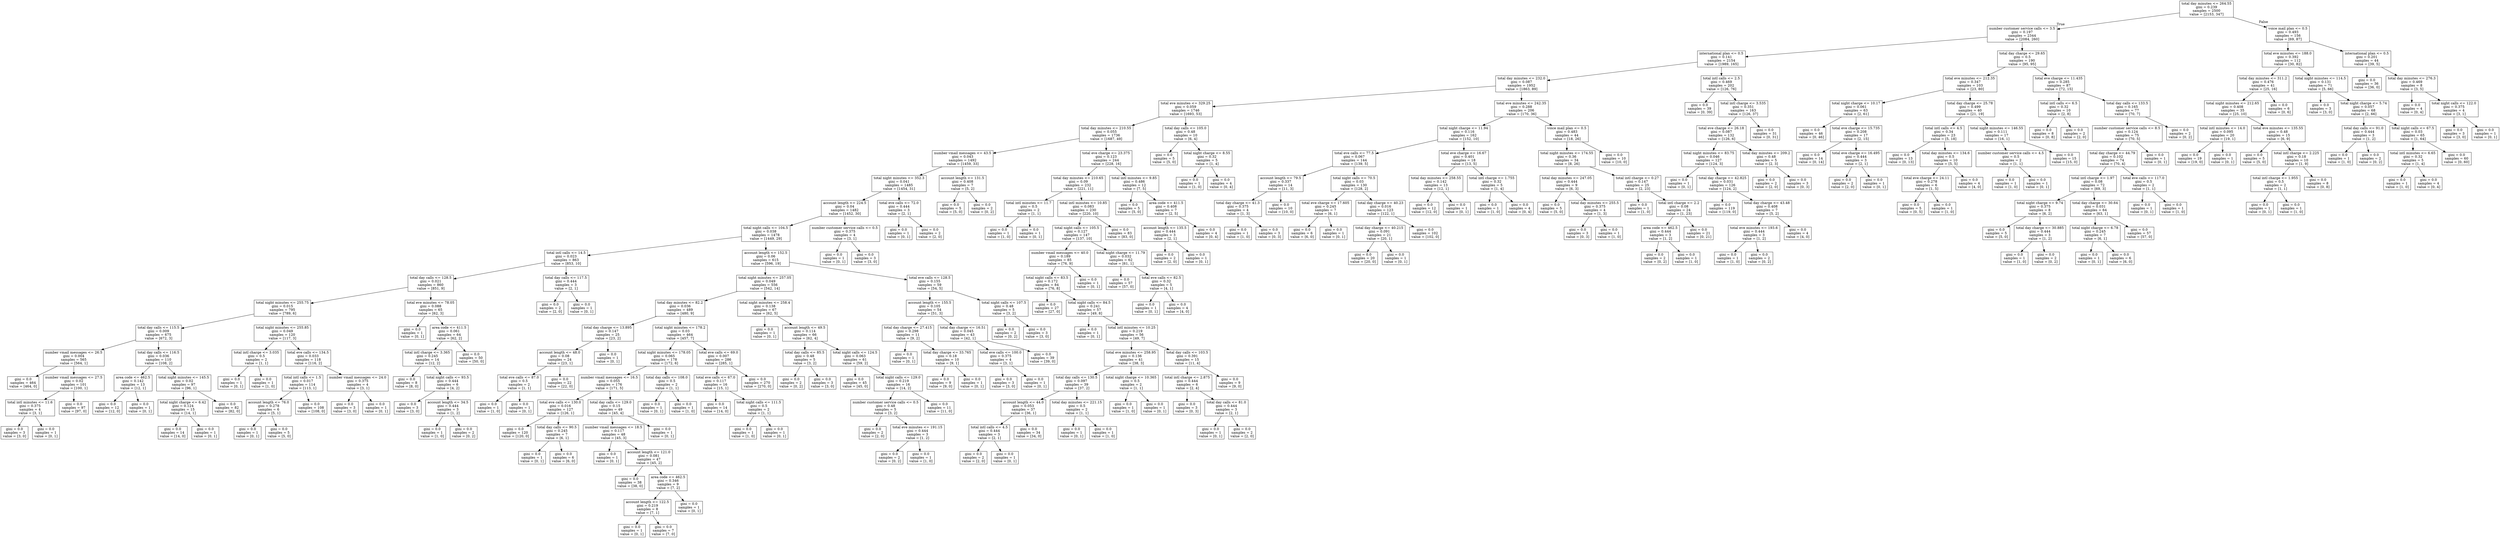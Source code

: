 digraph Tree {
node [shape=box] ;
0 [label="total day minutes <= 264.55\ngini = 0.239\nsamples = 2500\nvalue = [2153, 347]"] ;
1 [label="number customer service calls <= 3.5\ngini = 0.197\nsamples = 2344\nvalue = [2084, 260]"] ;
0 -> 1 [labeldistance=2.5, labelangle=45, headlabel="True"] ;
2 [label="international plan <= 0.5\ngini = 0.141\nsamples = 2154\nvalue = [1989, 165]"] ;
1 -> 2 ;
3 [label="total day minutes <= 232.0\ngini = 0.087\nsamples = 1952\nvalue = [1863, 89]"] ;
2 -> 3 ;
4 [label="total eve minutes <= 329.25\ngini = 0.059\nsamples = 1746\nvalue = [1693, 53]"] ;
3 -> 4 ;
5 [label="total day minutes <= 210.55\ngini = 0.055\nsamples = 1736\nvalue = [1687, 49]"] ;
4 -> 5 ;
6 [label="number vmail messages <= 43.5\ngini = 0.043\nsamples = 1492\nvalue = [1459, 33]"] ;
5 -> 6 ;
7 [label="total night minutes <= 352.3\ngini = 0.041\nsamples = 1485\nvalue = [1454, 31]"] ;
6 -> 7 ;
8 [label="account length <= 224.5\ngini = 0.04\nsamples = 1482\nvalue = [1452, 30]"] ;
7 -> 8 ;
9 [label="total night calls <= 104.5\ngini = 0.038\nsamples = 1478\nvalue = [1449, 29]"] ;
8 -> 9 ;
10 [label="total intl calls <= 14.5\ngini = 0.023\nsamples = 863\nvalue = [853, 10]"] ;
9 -> 10 ;
11 [label="total day calls <= 128.5\ngini = 0.021\nsamples = 860\nvalue = [851, 9]"] ;
10 -> 11 ;
12 [label="total night minutes <= 255.75\ngini = 0.015\nsamples = 795\nvalue = [789, 6]"] ;
11 -> 12 ;
13 [label="total day calls <= 115.5\ngini = 0.009\nsamples = 675\nvalue = [672, 3]"] ;
12 -> 13 ;
14 [label="number vmail messages <= 26.5\ngini = 0.004\nsamples = 565\nvalue = [564, 1]"] ;
13 -> 14 ;
15 [label="gini = 0.0\nsamples = 464\nvalue = [464, 0]"] ;
14 -> 15 ;
16 [label="number vmail messages <= 27.5\ngini = 0.02\nsamples = 101\nvalue = [100, 1]"] ;
14 -> 16 ;
17 [label="total intl minutes <= 11.6\ngini = 0.375\nsamples = 4\nvalue = [3, 1]"] ;
16 -> 17 ;
18 [label="gini = 0.0\nsamples = 3\nvalue = [3, 0]"] ;
17 -> 18 ;
19 [label="gini = 0.0\nsamples = 1\nvalue = [0, 1]"] ;
17 -> 19 ;
20 [label="gini = 0.0\nsamples = 97\nvalue = [97, 0]"] ;
16 -> 20 ;
21 [label="total day calls <= 116.5\ngini = 0.036\nsamples = 110\nvalue = [108, 2]"] ;
13 -> 21 ;
22 [label="area code <= 462.5\ngini = 0.142\nsamples = 13\nvalue = [12, 1]"] ;
21 -> 22 ;
23 [label="gini = 0.0\nsamples = 12\nvalue = [12, 0]"] ;
22 -> 23 ;
24 [label="gini = 0.0\nsamples = 1\nvalue = [0, 1]"] ;
22 -> 24 ;
25 [label="total night minutes <= 145.5\ngini = 0.02\nsamples = 97\nvalue = [96, 1]"] ;
21 -> 25 ;
26 [label="total night charge <= 6.42\ngini = 0.124\nsamples = 15\nvalue = [14, 1]"] ;
25 -> 26 ;
27 [label="gini = 0.0\nsamples = 14\nvalue = [14, 0]"] ;
26 -> 27 ;
28 [label="gini = 0.0\nsamples = 1\nvalue = [0, 1]"] ;
26 -> 28 ;
29 [label="gini = 0.0\nsamples = 82\nvalue = [82, 0]"] ;
25 -> 29 ;
30 [label="total night minutes <= 255.85\ngini = 0.049\nsamples = 120\nvalue = [117, 3]"] ;
12 -> 30 ;
31 [label="total intl charge <= 3.035\ngini = 0.5\nsamples = 2\nvalue = [1, 1]"] ;
30 -> 31 ;
32 [label="gini = 0.0\nsamples = 1\nvalue = [0, 1]"] ;
31 -> 32 ;
33 [label="gini = 0.0\nsamples = 1\nvalue = [1, 0]"] ;
31 -> 33 ;
34 [label="total eve calls <= 134.5\ngini = 0.033\nsamples = 118\nvalue = [116, 2]"] ;
30 -> 34 ;
35 [label="total intl calls <= 1.5\ngini = 0.017\nsamples = 114\nvalue = [113, 1]"] ;
34 -> 35 ;
36 [label="account length <= 76.0\ngini = 0.278\nsamples = 6\nvalue = [5, 1]"] ;
35 -> 36 ;
37 [label="gini = 0.0\nsamples = 1\nvalue = [0, 1]"] ;
36 -> 37 ;
38 [label="gini = 0.0\nsamples = 5\nvalue = [5, 0]"] ;
36 -> 38 ;
39 [label="gini = 0.0\nsamples = 108\nvalue = [108, 0]"] ;
35 -> 39 ;
40 [label="number vmail messages <= 24.0\ngini = 0.375\nsamples = 4\nvalue = [3, 1]"] ;
34 -> 40 ;
41 [label="gini = 0.0\nsamples = 3\nvalue = [3, 0]"] ;
40 -> 41 ;
42 [label="gini = 0.0\nsamples = 1\nvalue = [0, 1]"] ;
40 -> 42 ;
43 [label="total eve minutes <= 78.05\ngini = 0.088\nsamples = 65\nvalue = [62, 3]"] ;
11 -> 43 ;
44 [label="gini = 0.0\nsamples = 1\nvalue = [0, 1]"] ;
43 -> 44 ;
45 [label="area code <= 411.5\ngini = 0.061\nsamples = 64\nvalue = [62, 2]"] ;
43 -> 45 ;
46 [label="total intl charge <= 3.365\ngini = 0.245\nsamples = 14\nvalue = [12, 2]"] ;
45 -> 46 ;
47 [label="gini = 0.0\nsamples = 8\nvalue = [8, 0]"] ;
46 -> 47 ;
48 [label="total night calls <= 93.5\ngini = 0.444\nsamples = 6\nvalue = [4, 2]"] ;
46 -> 48 ;
49 [label="gini = 0.0\nsamples = 3\nvalue = [3, 0]"] ;
48 -> 49 ;
50 [label="account length <= 34.5\ngini = 0.444\nsamples = 3\nvalue = [1, 2]"] ;
48 -> 50 ;
51 [label="gini = 0.0\nsamples = 1\nvalue = [1, 0]"] ;
50 -> 51 ;
52 [label="gini = 0.0\nsamples = 2\nvalue = [0, 2]"] ;
50 -> 52 ;
53 [label="gini = 0.0\nsamples = 50\nvalue = [50, 0]"] ;
45 -> 53 ;
54 [label="total day calls <= 117.5\ngini = 0.444\nsamples = 3\nvalue = [2, 1]"] ;
10 -> 54 ;
55 [label="gini = 0.0\nsamples = 2\nvalue = [2, 0]"] ;
54 -> 55 ;
56 [label="gini = 0.0\nsamples = 1\nvalue = [0, 1]"] ;
54 -> 56 ;
57 [label="account length <= 152.5\ngini = 0.06\nsamples = 615\nvalue = [596, 19]"] ;
9 -> 57 ;
58 [label="total night minutes <= 257.05\ngini = 0.049\nsamples = 556\nvalue = [542, 14]"] ;
57 -> 58 ;
59 [label="total day minutes <= 82.2\ngini = 0.036\nsamples = 489\nvalue = [480, 9]"] ;
58 -> 59 ;
60 [label="total day charge <= 13.895\ngini = 0.147\nsamples = 25\nvalue = [23, 2]"] ;
59 -> 60 ;
61 [label="account length <= 48.0\ngini = 0.08\nsamples = 24\nvalue = [23, 1]"] ;
60 -> 61 ;
62 [label="total eve calls <= 87.0\ngini = 0.5\nsamples = 2\nvalue = [1, 1]"] ;
61 -> 62 ;
63 [label="gini = 0.0\nsamples = 1\nvalue = [1, 0]"] ;
62 -> 63 ;
64 [label="gini = 0.0\nsamples = 1\nvalue = [0, 1]"] ;
62 -> 64 ;
65 [label="gini = 0.0\nsamples = 22\nvalue = [22, 0]"] ;
61 -> 65 ;
66 [label="gini = 0.0\nsamples = 1\nvalue = [0, 1]"] ;
60 -> 66 ;
67 [label="total night minutes <= 178.2\ngini = 0.03\nsamples = 464\nvalue = [457, 7]"] ;
59 -> 67 ;
68 [label="total night minutes <= 178.05\ngini = 0.065\nsamples = 178\nvalue = [172, 6]"] ;
67 -> 68 ;
69 [label="number vmail messages <= 16.5\ngini = 0.055\nsamples = 176\nvalue = [171, 5]"] ;
68 -> 69 ;
70 [label="total eve calls <= 130.0\ngini = 0.016\nsamples = 127\nvalue = [126, 1]"] ;
69 -> 70 ;
71 [label="gini = 0.0\nsamples = 120\nvalue = [120, 0]"] ;
70 -> 71 ;
72 [label="total day calls <= 90.5\ngini = 0.245\nsamples = 7\nvalue = [6, 1]"] ;
70 -> 72 ;
73 [label="gini = 0.0\nsamples = 1\nvalue = [0, 1]"] ;
72 -> 73 ;
74 [label="gini = 0.0\nsamples = 6\nvalue = [6, 0]"] ;
72 -> 74 ;
75 [label="total day calls <= 129.0\ngini = 0.15\nsamples = 49\nvalue = [45, 4]"] ;
69 -> 75 ;
76 [label="number vmail messages <= 18.5\ngini = 0.117\nsamples = 48\nvalue = [45, 3]"] ;
75 -> 76 ;
77 [label="gini = 0.0\nsamples = 1\nvalue = [0, 1]"] ;
76 -> 77 ;
78 [label="account length <= 121.0\ngini = 0.081\nsamples = 47\nvalue = [45, 2]"] ;
76 -> 78 ;
79 [label="gini = 0.0\nsamples = 38\nvalue = [38, 0]"] ;
78 -> 79 ;
80 [label="area code <= 462.5\ngini = 0.346\nsamples = 9\nvalue = [7, 2]"] ;
78 -> 80 ;
81 [label="account length <= 122.5\ngini = 0.219\nsamples = 8\nvalue = [7, 1]"] ;
80 -> 81 ;
82 [label="gini = 0.0\nsamples = 1\nvalue = [0, 1]"] ;
81 -> 82 ;
83 [label="gini = 0.0\nsamples = 7\nvalue = [7, 0]"] ;
81 -> 83 ;
84 [label="gini = 0.0\nsamples = 1\nvalue = [0, 1]"] ;
80 -> 84 ;
85 [label="gini = 0.0\nsamples = 1\nvalue = [0, 1]"] ;
75 -> 85 ;
86 [label="total day calls <= 108.0\ngini = 0.5\nsamples = 2\nvalue = [1, 1]"] ;
68 -> 86 ;
87 [label="gini = 0.0\nsamples = 1\nvalue = [0, 1]"] ;
86 -> 87 ;
88 [label="gini = 0.0\nsamples = 1\nvalue = [1, 0]"] ;
86 -> 88 ;
89 [label="total eve calls <= 69.0\ngini = 0.007\nsamples = 286\nvalue = [285, 1]"] ;
67 -> 89 ;
90 [label="total eve calls <= 67.0\ngini = 0.117\nsamples = 16\nvalue = [15, 1]"] ;
89 -> 90 ;
91 [label="gini = 0.0\nsamples = 14\nvalue = [14, 0]"] ;
90 -> 91 ;
92 [label="total night calls <= 111.5\ngini = 0.5\nsamples = 2\nvalue = [1, 1]"] ;
90 -> 92 ;
93 [label="gini = 0.0\nsamples = 1\nvalue = [1, 0]"] ;
92 -> 93 ;
94 [label="gini = 0.0\nsamples = 1\nvalue = [0, 1]"] ;
92 -> 94 ;
95 [label="gini = 0.0\nsamples = 270\nvalue = [270, 0]"] ;
89 -> 95 ;
96 [label="total night minutes <= 258.4\ngini = 0.138\nsamples = 67\nvalue = [62, 5]"] ;
58 -> 96 ;
97 [label="gini = 0.0\nsamples = 1\nvalue = [0, 1]"] ;
96 -> 97 ;
98 [label="account length <= 49.5\ngini = 0.114\nsamples = 66\nvalue = [62, 4]"] ;
96 -> 98 ;
99 [label="total day calls <= 85.5\ngini = 0.48\nsamples = 5\nvalue = [3, 2]"] ;
98 -> 99 ;
100 [label="gini = 0.0\nsamples = 2\nvalue = [0, 2]"] ;
99 -> 100 ;
101 [label="gini = 0.0\nsamples = 3\nvalue = [3, 0]"] ;
99 -> 101 ;
102 [label="total night calls <= 124.5\ngini = 0.063\nsamples = 61\nvalue = [59, 2]"] ;
98 -> 102 ;
103 [label="gini = 0.0\nsamples = 45\nvalue = [45, 0]"] ;
102 -> 103 ;
104 [label="total night calls <= 129.0\ngini = 0.219\nsamples = 16\nvalue = [14, 2]"] ;
102 -> 104 ;
105 [label="number customer service calls <= 0.5\ngini = 0.48\nsamples = 5\nvalue = [3, 2]"] ;
104 -> 105 ;
106 [label="gini = 0.0\nsamples = 2\nvalue = [2, 0]"] ;
105 -> 106 ;
107 [label="total eve minutes <= 191.15\ngini = 0.444\nsamples = 3\nvalue = [1, 2]"] ;
105 -> 107 ;
108 [label="gini = 0.0\nsamples = 2\nvalue = [0, 2]"] ;
107 -> 108 ;
109 [label="gini = 0.0\nsamples = 1\nvalue = [1, 0]"] ;
107 -> 109 ;
110 [label="gini = 0.0\nsamples = 11\nvalue = [11, 0]"] ;
104 -> 110 ;
111 [label="total eve calls <= 128.5\ngini = 0.155\nsamples = 59\nvalue = [54, 5]"] ;
57 -> 111 ;
112 [label="account length <= 155.5\ngini = 0.105\nsamples = 54\nvalue = [51, 3]"] ;
111 -> 112 ;
113 [label="total day charge <= 27.415\ngini = 0.298\nsamples = 11\nvalue = [9, 2]"] ;
112 -> 113 ;
114 [label="gini = 0.0\nsamples = 1\nvalue = [0, 1]"] ;
113 -> 114 ;
115 [label="total day charge <= 33.765\ngini = 0.18\nsamples = 10\nvalue = [9, 1]"] ;
113 -> 115 ;
116 [label="gini = 0.0\nsamples = 9\nvalue = [9, 0]"] ;
115 -> 116 ;
117 [label="gini = 0.0\nsamples = 1\nvalue = [0, 1]"] ;
115 -> 117 ;
118 [label="total day charge <= 16.51\ngini = 0.045\nsamples = 43\nvalue = [42, 1]"] ;
112 -> 118 ;
119 [label="total eve calls <= 100.0\ngini = 0.375\nsamples = 4\nvalue = [3, 1]"] ;
118 -> 119 ;
120 [label="gini = 0.0\nsamples = 3\nvalue = [3, 0]"] ;
119 -> 120 ;
121 [label="gini = 0.0\nsamples = 1\nvalue = [0, 1]"] ;
119 -> 121 ;
122 [label="gini = 0.0\nsamples = 39\nvalue = [39, 0]"] ;
118 -> 122 ;
123 [label="total night calls <= 107.5\ngini = 0.48\nsamples = 5\nvalue = [3, 2]"] ;
111 -> 123 ;
124 [label="gini = 0.0\nsamples = 2\nvalue = [0, 2]"] ;
123 -> 124 ;
125 [label="gini = 0.0\nsamples = 3\nvalue = [3, 0]"] ;
123 -> 125 ;
126 [label="number customer service calls <= 0.5\ngini = 0.375\nsamples = 4\nvalue = [3, 1]"] ;
8 -> 126 ;
127 [label="gini = 0.0\nsamples = 1\nvalue = [0, 1]"] ;
126 -> 127 ;
128 [label="gini = 0.0\nsamples = 3\nvalue = [3, 0]"] ;
126 -> 128 ;
129 [label="total eve calls <= 72.0\ngini = 0.444\nsamples = 3\nvalue = [2, 1]"] ;
7 -> 129 ;
130 [label="gini = 0.0\nsamples = 1\nvalue = [0, 1]"] ;
129 -> 130 ;
131 [label="gini = 0.0\nsamples = 2\nvalue = [2, 0]"] ;
129 -> 131 ;
132 [label="account length <= 131.5\ngini = 0.408\nsamples = 7\nvalue = [5, 2]"] ;
6 -> 132 ;
133 [label="gini = 0.0\nsamples = 5\nvalue = [5, 0]"] ;
132 -> 133 ;
134 [label="gini = 0.0\nsamples = 2\nvalue = [0, 2]"] ;
132 -> 134 ;
135 [label="total eve charge <= 23.375\ngini = 0.123\nsamples = 244\nvalue = [228, 16]"] ;
5 -> 135 ;
136 [label="total day minutes <= 210.65\ngini = 0.09\nsamples = 232\nvalue = [221, 11]"] ;
135 -> 136 ;
137 [label="total intl minutes <= 11.7\ngini = 0.5\nsamples = 2\nvalue = [1, 1]"] ;
136 -> 137 ;
138 [label="gini = 0.0\nsamples = 1\nvalue = [1, 0]"] ;
137 -> 138 ;
139 [label="gini = 0.0\nsamples = 1\nvalue = [0, 1]"] ;
137 -> 139 ;
140 [label="total intl minutes <= 10.85\ngini = 0.083\nsamples = 230\nvalue = [220, 10]"] ;
136 -> 140 ;
141 [label="total night calls <= 105.5\ngini = 0.127\nsamples = 147\nvalue = [137, 10]"] ;
140 -> 141 ;
142 [label="number vmail messages <= 40.0\ngini = 0.189\nsamples = 85\nvalue = [76, 9]"] ;
141 -> 142 ;
143 [label="total night calls <= 83.5\ngini = 0.172\nsamples = 84\nvalue = [76, 8]"] ;
142 -> 143 ;
144 [label="gini = 0.0\nsamples = 27\nvalue = [27, 0]"] ;
143 -> 144 ;
145 [label="total night calls <= 84.5\ngini = 0.241\nsamples = 57\nvalue = [49, 8]"] ;
143 -> 145 ;
146 [label="gini = 0.0\nsamples = 1\nvalue = [0, 1]"] ;
145 -> 146 ;
147 [label="total intl minutes <= 10.25\ngini = 0.219\nsamples = 56\nvalue = [49, 7]"] ;
145 -> 147 ;
148 [label="total eve minutes <= 258.95\ngini = 0.136\nsamples = 41\nvalue = [38, 3]"] ;
147 -> 148 ;
149 [label="total day calls <= 130.5\ngini = 0.097\nsamples = 39\nvalue = [37, 2]"] ;
148 -> 149 ;
150 [label="account length <= 44.0\ngini = 0.053\nsamples = 37\nvalue = [36, 1]"] ;
149 -> 150 ;
151 [label="total intl calls <= 4.5\ngini = 0.444\nsamples = 3\nvalue = [2, 1]"] ;
150 -> 151 ;
152 [label="gini = 0.0\nsamples = 2\nvalue = [2, 0]"] ;
151 -> 152 ;
153 [label="gini = 0.0\nsamples = 1\nvalue = [0, 1]"] ;
151 -> 153 ;
154 [label="gini = 0.0\nsamples = 34\nvalue = [34, 0]"] ;
150 -> 154 ;
155 [label="total day minutes <= 221.15\ngini = 0.5\nsamples = 2\nvalue = [1, 1]"] ;
149 -> 155 ;
156 [label="gini = 0.0\nsamples = 1\nvalue = [0, 1]"] ;
155 -> 156 ;
157 [label="gini = 0.0\nsamples = 1\nvalue = [1, 0]"] ;
155 -> 157 ;
158 [label="total night charge <= 10.365\ngini = 0.5\nsamples = 2\nvalue = [1, 1]"] ;
148 -> 158 ;
159 [label="gini = 0.0\nsamples = 1\nvalue = [1, 0]"] ;
158 -> 159 ;
160 [label="gini = 0.0\nsamples = 1\nvalue = [0, 1]"] ;
158 -> 160 ;
161 [label="total day calls <= 103.5\ngini = 0.391\nsamples = 15\nvalue = [11, 4]"] ;
147 -> 161 ;
162 [label="total intl charge <= 2.875\ngini = 0.444\nsamples = 6\nvalue = [2, 4]"] ;
161 -> 162 ;
163 [label="gini = 0.0\nsamples = 3\nvalue = [0, 3]"] ;
162 -> 163 ;
164 [label="total day calls <= 81.0\ngini = 0.444\nsamples = 3\nvalue = [2, 1]"] ;
162 -> 164 ;
165 [label="gini = 0.0\nsamples = 1\nvalue = [0, 1]"] ;
164 -> 165 ;
166 [label="gini = 0.0\nsamples = 2\nvalue = [2, 0]"] ;
164 -> 166 ;
167 [label="gini = 0.0\nsamples = 9\nvalue = [9, 0]"] ;
161 -> 167 ;
168 [label="gini = 0.0\nsamples = 1\nvalue = [0, 1]"] ;
142 -> 168 ;
169 [label="total night charge <= 11.79\ngini = 0.032\nsamples = 62\nvalue = [61, 1]"] ;
141 -> 169 ;
170 [label="gini = 0.0\nsamples = 57\nvalue = [57, 0]"] ;
169 -> 170 ;
171 [label="total eve calls <= 82.5\ngini = 0.32\nsamples = 5\nvalue = [4, 1]"] ;
169 -> 171 ;
172 [label="gini = 0.0\nsamples = 1\nvalue = [0, 1]"] ;
171 -> 172 ;
173 [label="gini = 0.0\nsamples = 4\nvalue = [4, 0]"] ;
171 -> 173 ;
174 [label="gini = 0.0\nsamples = 83\nvalue = [83, 0]"] ;
140 -> 174 ;
175 [label="total intl minutes <= 9.85\ngini = 0.486\nsamples = 12\nvalue = [7, 5]"] ;
135 -> 175 ;
176 [label="gini = 0.0\nsamples = 5\nvalue = [5, 0]"] ;
175 -> 176 ;
177 [label="area code <= 411.5\ngini = 0.408\nsamples = 7\nvalue = [2, 5]"] ;
175 -> 177 ;
178 [label="account length <= 135.5\ngini = 0.444\nsamples = 3\nvalue = [2, 1]"] ;
177 -> 178 ;
179 [label="gini = 0.0\nsamples = 2\nvalue = [2, 0]"] ;
178 -> 179 ;
180 [label="gini = 0.0\nsamples = 1\nvalue = [0, 1]"] ;
178 -> 180 ;
181 [label="gini = 0.0\nsamples = 4\nvalue = [0, 4]"] ;
177 -> 181 ;
182 [label="total day calls <= 105.0\ngini = 0.48\nsamples = 10\nvalue = [6, 4]"] ;
4 -> 182 ;
183 [label="gini = 0.0\nsamples = 5\nvalue = [5, 0]"] ;
182 -> 183 ;
184 [label="total night charge <= 8.55\ngini = 0.32\nsamples = 5\nvalue = [1, 4]"] ;
182 -> 184 ;
185 [label="gini = 0.0\nsamples = 1\nvalue = [1, 0]"] ;
184 -> 185 ;
186 [label="gini = 0.0\nsamples = 4\nvalue = [0, 4]"] ;
184 -> 186 ;
187 [label="total eve minutes <= 242.35\ngini = 0.288\nsamples = 206\nvalue = [170, 36]"] ;
3 -> 187 ;
188 [label="total night charge <= 11.94\ngini = 0.116\nsamples = 162\nvalue = [152, 10]"] ;
187 -> 188 ;
189 [label="total eve calls <= 77.5\ngini = 0.067\nsamples = 144\nvalue = [139, 5]"] ;
188 -> 189 ;
190 [label="account length <= 79.5\ngini = 0.337\nsamples = 14\nvalue = [11, 3]"] ;
189 -> 190 ;
191 [label="total day charge <= 41.3\ngini = 0.375\nsamples = 4\nvalue = [1, 3]"] ;
190 -> 191 ;
192 [label="gini = 0.0\nsamples = 1\nvalue = [1, 0]"] ;
191 -> 192 ;
193 [label="gini = 0.0\nsamples = 3\nvalue = [0, 3]"] ;
191 -> 193 ;
194 [label="gini = 0.0\nsamples = 10\nvalue = [10, 0]"] ;
190 -> 194 ;
195 [label="total night calls <= 70.5\ngini = 0.03\nsamples = 130\nvalue = [128, 2]"] ;
189 -> 195 ;
196 [label="total eve charge <= 17.605\ngini = 0.245\nsamples = 7\nvalue = [6, 1]"] ;
195 -> 196 ;
197 [label="gini = 0.0\nsamples = 6\nvalue = [6, 0]"] ;
196 -> 197 ;
198 [label="gini = 0.0\nsamples = 1\nvalue = [0, 1]"] ;
196 -> 198 ;
199 [label="total day charge <= 40.23\ngini = 0.016\nsamples = 123\nvalue = [122, 1]"] ;
195 -> 199 ;
200 [label="total day charge <= 40.215\ngini = 0.091\nsamples = 21\nvalue = [20, 1]"] ;
199 -> 200 ;
201 [label="gini = 0.0\nsamples = 20\nvalue = [20, 0]"] ;
200 -> 201 ;
202 [label="gini = 0.0\nsamples = 1\nvalue = [0, 1]"] ;
200 -> 202 ;
203 [label="gini = 0.0\nsamples = 102\nvalue = [102, 0]"] ;
199 -> 203 ;
204 [label="total eve charge <= 16.67\ngini = 0.401\nsamples = 18\nvalue = [13, 5]"] ;
188 -> 204 ;
205 [label="total day minutes <= 258.55\ngini = 0.142\nsamples = 13\nvalue = [12, 1]"] ;
204 -> 205 ;
206 [label="gini = 0.0\nsamples = 12\nvalue = [12, 0]"] ;
205 -> 206 ;
207 [label="gini = 0.0\nsamples = 1\nvalue = [0, 1]"] ;
205 -> 207 ;
208 [label="total intl charge <= 1.755\ngini = 0.32\nsamples = 5\nvalue = [1, 4]"] ;
204 -> 208 ;
209 [label="gini = 0.0\nsamples = 1\nvalue = [1, 0]"] ;
208 -> 209 ;
210 [label="gini = 0.0\nsamples = 4\nvalue = [0, 4]"] ;
208 -> 210 ;
211 [label="voice mail plan <= 0.5\ngini = 0.483\nsamples = 44\nvalue = [18, 26]"] ;
187 -> 211 ;
212 [label="total night minutes <= 174.55\ngini = 0.36\nsamples = 34\nvalue = [8, 26]"] ;
211 -> 212 ;
213 [label="total day minutes <= 247.05\ngini = 0.444\nsamples = 9\nvalue = [6, 3]"] ;
212 -> 213 ;
214 [label="gini = 0.0\nsamples = 5\nvalue = [5, 0]"] ;
213 -> 214 ;
215 [label="total day minutes <= 255.5\ngini = 0.375\nsamples = 4\nvalue = [1, 3]"] ;
213 -> 215 ;
216 [label="gini = 0.0\nsamples = 3\nvalue = [0, 3]"] ;
215 -> 216 ;
217 [label="gini = 0.0\nsamples = 1\nvalue = [1, 0]"] ;
215 -> 217 ;
218 [label="total intl charge <= 0.27\ngini = 0.147\nsamples = 25\nvalue = [2, 23]"] ;
212 -> 218 ;
219 [label="gini = 0.0\nsamples = 1\nvalue = [1, 0]"] ;
218 -> 219 ;
220 [label="total intl charge <= 2.2\ngini = 0.08\nsamples = 24\nvalue = [1, 23]"] ;
218 -> 220 ;
221 [label="area code <= 462.5\ngini = 0.444\nsamples = 3\nvalue = [1, 2]"] ;
220 -> 221 ;
222 [label="gini = 0.0\nsamples = 2\nvalue = [0, 2]"] ;
221 -> 222 ;
223 [label="gini = 0.0\nsamples = 1\nvalue = [1, 0]"] ;
221 -> 223 ;
224 [label="gini = 0.0\nsamples = 21\nvalue = [0, 21]"] ;
220 -> 224 ;
225 [label="gini = 0.0\nsamples = 10\nvalue = [10, 0]"] ;
211 -> 225 ;
226 [label="total intl calls <= 2.5\ngini = 0.469\nsamples = 202\nvalue = [126, 76]"] ;
2 -> 226 ;
227 [label="gini = 0.0\nsamples = 39\nvalue = [0, 39]"] ;
226 -> 227 ;
228 [label="total intl charge <= 3.535\ngini = 0.351\nsamples = 163\nvalue = [126, 37]"] ;
226 -> 228 ;
229 [label="total eve charge <= 26.18\ngini = 0.087\nsamples = 132\nvalue = [126, 6]"] ;
228 -> 229 ;
230 [label="total night minutes <= 83.75\ngini = 0.046\nsamples = 127\nvalue = [124, 3]"] ;
229 -> 230 ;
231 [label="gini = 0.0\nsamples = 1\nvalue = [0, 1]"] ;
230 -> 231 ;
232 [label="total day charge <= 42.825\ngini = 0.031\nsamples = 126\nvalue = [124, 2]"] ;
230 -> 232 ;
233 [label="gini = 0.0\nsamples = 119\nvalue = [119, 0]"] ;
232 -> 233 ;
234 [label="total day charge <= 43.48\ngini = 0.408\nsamples = 7\nvalue = [5, 2]"] ;
232 -> 234 ;
235 [label="total eve minutes <= 193.6\ngini = 0.444\nsamples = 3\nvalue = [1, 2]"] ;
234 -> 235 ;
236 [label="gini = 0.0\nsamples = 1\nvalue = [1, 0]"] ;
235 -> 236 ;
237 [label="gini = 0.0\nsamples = 2\nvalue = [0, 2]"] ;
235 -> 237 ;
238 [label="gini = 0.0\nsamples = 4\nvalue = [4, 0]"] ;
234 -> 238 ;
239 [label="total day minutes <= 209.2\ngini = 0.48\nsamples = 5\nvalue = [2, 3]"] ;
229 -> 239 ;
240 [label="gini = 0.0\nsamples = 2\nvalue = [2, 0]"] ;
239 -> 240 ;
241 [label="gini = 0.0\nsamples = 3\nvalue = [0, 3]"] ;
239 -> 241 ;
242 [label="gini = 0.0\nsamples = 31\nvalue = [0, 31]"] ;
228 -> 242 ;
243 [label="total day charge <= 29.65\ngini = 0.5\nsamples = 190\nvalue = [95, 95]"] ;
1 -> 243 ;
244 [label="total eve minutes <= 212.35\ngini = 0.347\nsamples = 103\nvalue = [23, 80]"] ;
243 -> 244 ;
245 [label="total night charge <= 10.17\ngini = 0.061\nsamples = 63\nvalue = [2, 61]"] ;
244 -> 245 ;
246 [label="gini = 0.0\nsamples = 46\nvalue = [0, 46]"] ;
245 -> 246 ;
247 [label="total eve charge <= 15.735\ngini = 0.208\nsamples = 17\nvalue = [2, 15]"] ;
245 -> 247 ;
248 [label="gini = 0.0\nsamples = 14\nvalue = [0, 14]"] ;
247 -> 248 ;
249 [label="total eve charge <= 16.495\ngini = 0.444\nsamples = 3\nvalue = [2, 1]"] ;
247 -> 249 ;
250 [label="gini = 0.0\nsamples = 2\nvalue = [2, 0]"] ;
249 -> 250 ;
251 [label="gini = 0.0\nsamples = 1\nvalue = [0, 1]"] ;
249 -> 251 ;
252 [label="total day charge <= 25.78\ngini = 0.499\nsamples = 40\nvalue = [21, 19]"] ;
244 -> 252 ;
253 [label="total intl calls <= 4.5\ngini = 0.34\nsamples = 23\nvalue = [5, 18]"] ;
252 -> 253 ;
254 [label="gini = 0.0\nsamples = 13\nvalue = [0, 13]"] ;
253 -> 254 ;
255 [label="total day minutes <= 134.6\ngini = 0.5\nsamples = 10\nvalue = [5, 5]"] ;
253 -> 255 ;
256 [label="total eve charge <= 24.11\ngini = 0.278\nsamples = 6\nvalue = [1, 5]"] ;
255 -> 256 ;
257 [label="gini = 0.0\nsamples = 5\nvalue = [0, 5]"] ;
256 -> 257 ;
258 [label="gini = 0.0\nsamples = 1\nvalue = [1, 0]"] ;
256 -> 258 ;
259 [label="gini = 0.0\nsamples = 4\nvalue = [4, 0]"] ;
255 -> 259 ;
260 [label="total night minutes <= 146.55\ngini = 0.111\nsamples = 17\nvalue = [16, 1]"] ;
252 -> 260 ;
261 [label="number customer service calls <= 4.5\ngini = 0.5\nsamples = 2\nvalue = [1, 1]"] ;
260 -> 261 ;
262 [label="gini = 0.0\nsamples = 1\nvalue = [1, 0]"] ;
261 -> 262 ;
263 [label="gini = 0.0\nsamples = 1\nvalue = [0, 1]"] ;
261 -> 263 ;
264 [label="gini = 0.0\nsamples = 15\nvalue = [15, 0]"] ;
260 -> 264 ;
265 [label="total eve charge <= 11.435\ngini = 0.285\nsamples = 87\nvalue = [72, 15]"] ;
243 -> 265 ;
266 [label="total intl calls <= 6.5\ngini = 0.32\nsamples = 10\nvalue = [2, 8]"] ;
265 -> 266 ;
267 [label="gini = 0.0\nsamples = 8\nvalue = [0, 8]"] ;
266 -> 267 ;
268 [label="gini = 0.0\nsamples = 2\nvalue = [2, 0]"] ;
266 -> 268 ;
269 [label="total day calls <= 133.5\ngini = 0.165\nsamples = 77\nvalue = [70, 7]"] ;
265 -> 269 ;
270 [label="number customer service calls <= 8.5\ngini = 0.124\nsamples = 75\nvalue = [70, 5]"] ;
269 -> 270 ;
271 [label="total day charge <= 44.79\ngini = 0.102\nsamples = 74\nvalue = [70, 4]"] ;
270 -> 271 ;
272 [label="total intl charge <= 1.97\ngini = 0.08\nsamples = 72\nvalue = [69, 3]"] ;
271 -> 272 ;
273 [label="total night charge <= 9.74\ngini = 0.375\nsamples = 8\nvalue = [6, 2]"] ;
272 -> 273 ;
274 [label="gini = 0.0\nsamples = 5\nvalue = [5, 0]"] ;
273 -> 274 ;
275 [label="total day charge <= 30.885\ngini = 0.444\nsamples = 3\nvalue = [1, 2]"] ;
273 -> 275 ;
276 [label="gini = 0.0\nsamples = 1\nvalue = [1, 0]"] ;
275 -> 276 ;
277 [label="gini = 0.0\nsamples = 2\nvalue = [0, 2]"] ;
275 -> 277 ;
278 [label="total day charge <= 30.64\ngini = 0.031\nsamples = 64\nvalue = [63, 1]"] ;
272 -> 278 ;
279 [label="total night charge <= 6.78\ngini = 0.245\nsamples = 7\nvalue = [6, 1]"] ;
278 -> 279 ;
280 [label="gini = 0.0\nsamples = 1\nvalue = [0, 1]"] ;
279 -> 280 ;
281 [label="gini = 0.0\nsamples = 6\nvalue = [6, 0]"] ;
279 -> 281 ;
282 [label="gini = 0.0\nsamples = 57\nvalue = [57, 0]"] ;
278 -> 282 ;
283 [label="total eve calls <= 117.0\ngini = 0.5\nsamples = 2\nvalue = [1, 1]"] ;
271 -> 283 ;
284 [label="gini = 0.0\nsamples = 1\nvalue = [0, 1]"] ;
283 -> 284 ;
285 [label="gini = 0.0\nsamples = 1\nvalue = [1, 0]"] ;
283 -> 285 ;
286 [label="gini = 0.0\nsamples = 1\nvalue = [0, 1]"] ;
270 -> 286 ;
287 [label="gini = 0.0\nsamples = 2\nvalue = [0, 2]"] ;
269 -> 287 ;
288 [label="voice mail plan <= 0.5\ngini = 0.493\nsamples = 156\nvalue = [69, 87]"] ;
0 -> 288 [labeldistance=2.5, labelangle=-45, headlabel="False"] ;
289 [label="total eve minutes <= 188.0\ngini = 0.392\nsamples = 112\nvalue = [30, 82]"] ;
288 -> 289 ;
290 [label="total day minutes <= 311.2\ngini = 0.476\nsamples = 41\nvalue = [25, 16]"] ;
289 -> 290 ;
291 [label="total night minutes <= 212.65\ngini = 0.408\nsamples = 35\nvalue = [25, 10]"] ;
290 -> 291 ;
292 [label="total intl minutes <= 14.0\ngini = 0.095\nsamples = 20\nvalue = [19, 1]"] ;
291 -> 292 ;
293 [label="gini = 0.0\nsamples = 19\nvalue = [19, 0]"] ;
292 -> 293 ;
294 [label="gini = 0.0\nsamples = 1\nvalue = [0, 1]"] ;
292 -> 294 ;
295 [label="total eve minutes <= 135.55\ngini = 0.48\nsamples = 15\nvalue = [6, 9]"] ;
291 -> 295 ;
296 [label="gini = 0.0\nsamples = 5\nvalue = [5, 0]"] ;
295 -> 296 ;
297 [label="total intl charge <= 2.225\ngini = 0.18\nsamples = 10\nvalue = [1, 9]"] ;
295 -> 297 ;
298 [label="total intl charge <= 1.955\ngini = 0.5\nsamples = 2\nvalue = [1, 1]"] ;
297 -> 298 ;
299 [label="gini = 0.0\nsamples = 1\nvalue = [0, 1]"] ;
298 -> 299 ;
300 [label="gini = 0.0\nsamples = 1\nvalue = [1, 0]"] ;
298 -> 300 ;
301 [label="gini = 0.0\nsamples = 8\nvalue = [0, 8]"] ;
297 -> 301 ;
302 [label="gini = 0.0\nsamples = 6\nvalue = [0, 6]"] ;
290 -> 302 ;
303 [label="total night minutes <= 114.5\ngini = 0.131\nsamples = 71\nvalue = [5, 66]"] ;
289 -> 303 ;
304 [label="gini = 0.0\nsamples = 3\nvalue = [3, 0]"] ;
303 -> 304 ;
305 [label="total night charge <= 5.74\ngini = 0.057\nsamples = 68\nvalue = [2, 66]"] ;
303 -> 305 ;
306 [label="total day calls <= 91.0\ngini = 0.444\nsamples = 3\nvalue = [1, 2]"] ;
305 -> 306 ;
307 [label="gini = 0.0\nsamples = 1\nvalue = [1, 0]"] ;
306 -> 307 ;
308 [label="gini = 0.0\nsamples = 2\nvalue = [0, 2]"] ;
306 -> 308 ;
309 [label="total night calls <= 67.5\ngini = 0.03\nsamples = 65\nvalue = [1, 64]"] ;
305 -> 309 ;
310 [label="total intl minutes <= 6.65\ngini = 0.32\nsamples = 5\nvalue = [1, 4]"] ;
309 -> 310 ;
311 [label="gini = 0.0\nsamples = 1\nvalue = [1, 0]"] ;
310 -> 311 ;
312 [label="gini = 0.0\nsamples = 4\nvalue = [0, 4]"] ;
310 -> 312 ;
313 [label="gini = 0.0\nsamples = 60\nvalue = [0, 60]"] ;
309 -> 313 ;
314 [label="international plan <= 0.5\ngini = 0.201\nsamples = 44\nvalue = [39, 5]"] ;
288 -> 314 ;
315 [label="gini = 0.0\nsamples = 36\nvalue = [36, 0]"] ;
314 -> 315 ;
316 [label="total day minutes <= 276.3\ngini = 0.469\nsamples = 8\nvalue = [3, 5]"] ;
314 -> 316 ;
317 [label="gini = 0.0\nsamples = 4\nvalue = [0, 4]"] ;
316 -> 317 ;
318 [label="total night calls <= 122.0\ngini = 0.375\nsamples = 4\nvalue = [3, 1]"] ;
316 -> 318 ;
319 [label="gini = 0.0\nsamples = 3\nvalue = [3, 0]"] ;
318 -> 319 ;
320 [label="gini = 0.0\nsamples = 1\nvalue = [0, 1]"] ;
318 -> 320 ;
}